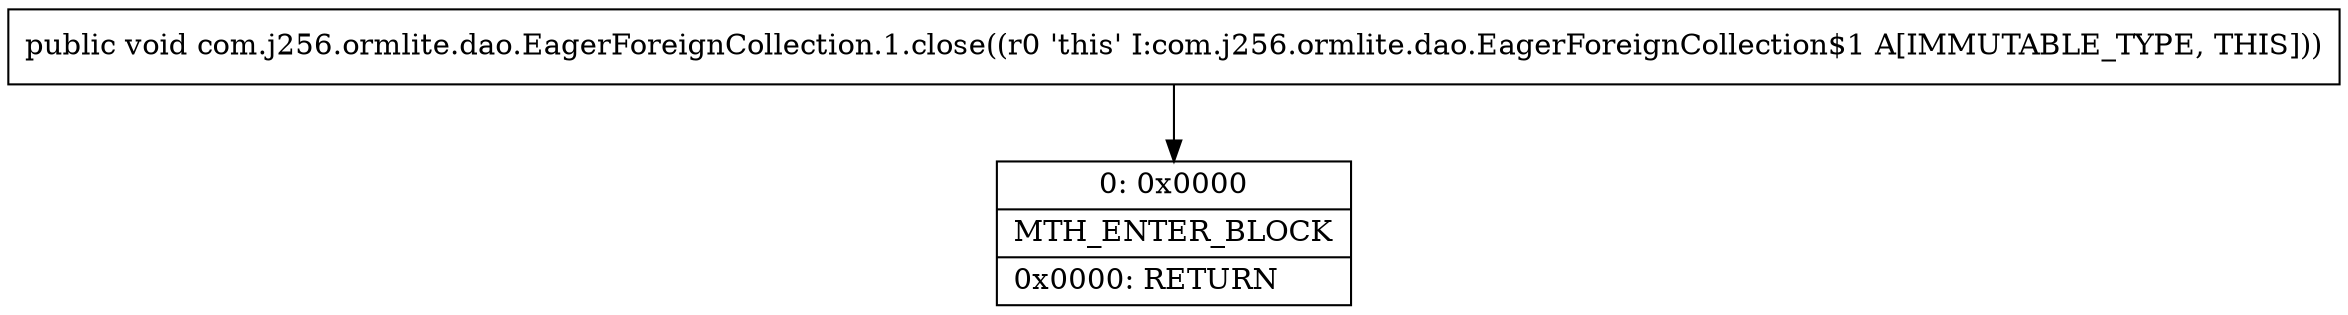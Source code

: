 digraph "CFG forcom.j256.ormlite.dao.EagerForeignCollection.1.close()V" {
Node_0 [shape=record,label="{0\:\ 0x0000|MTH_ENTER_BLOCK\l|0x0000: RETURN   \l}"];
MethodNode[shape=record,label="{public void com.j256.ormlite.dao.EagerForeignCollection.1.close((r0 'this' I:com.j256.ormlite.dao.EagerForeignCollection$1 A[IMMUTABLE_TYPE, THIS])) }"];
MethodNode -> Node_0;
}

